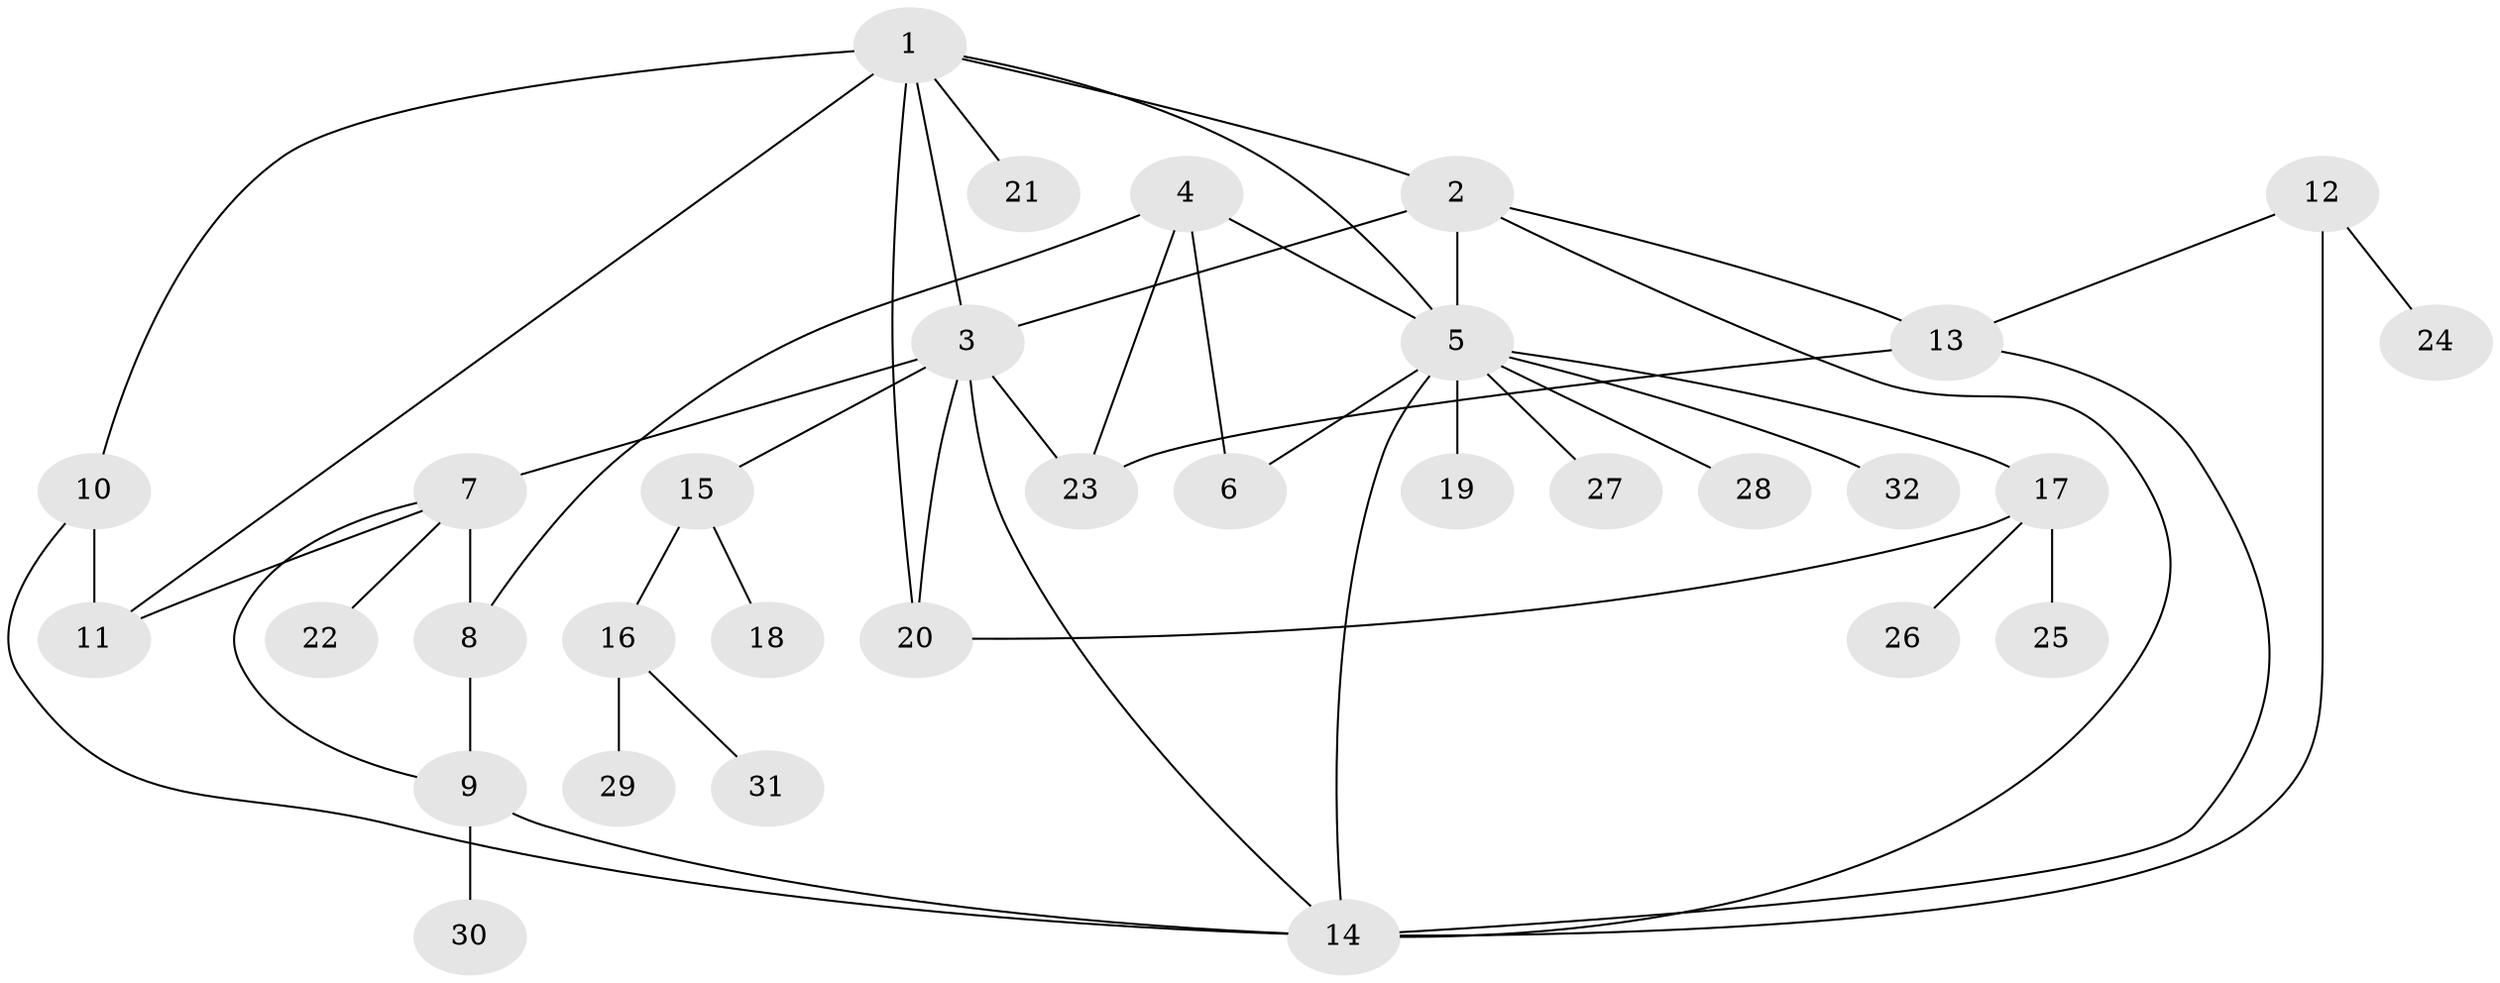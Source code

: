 // original degree distribution, {3: 0.07936507936507936, 5: 0.047619047619047616, 6: 0.031746031746031744, 4: 0.09523809523809523, 11: 0.031746031746031744, 8: 0.031746031746031744, 1: 0.5079365079365079, 2: 0.1746031746031746}
// Generated by graph-tools (version 1.1) at 2025/52/03/04/25 22:52:24]
// undirected, 32 vertices, 48 edges
graph export_dot {
  node [color=gray90,style=filled];
  1;
  2;
  3;
  4;
  5;
  6;
  7;
  8;
  9;
  10;
  11;
  12;
  13;
  14;
  15;
  16;
  17;
  18;
  19;
  20;
  21;
  22;
  23;
  24;
  25;
  26;
  27;
  28;
  29;
  30;
  31;
  32;
  1 -- 2 [weight=1.0];
  1 -- 3 [weight=1.0];
  1 -- 5 [weight=1.0];
  1 -- 10 [weight=1.0];
  1 -- 11 [weight=1.0];
  1 -- 20 [weight=1.0];
  1 -- 21 [weight=1.0];
  2 -- 3 [weight=1.0];
  2 -- 5 [weight=1.0];
  2 -- 13 [weight=1.0];
  2 -- 14 [weight=1.0];
  3 -- 7 [weight=1.0];
  3 -- 14 [weight=1.0];
  3 -- 15 [weight=1.0];
  3 -- 20 [weight=1.0];
  3 -- 23 [weight=1.0];
  4 -- 5 [weight=1.0];
  4 -- 6 [weight=1.0];
  4 -- 8 [weight=1.0];
  4 -- 23 [weight=1.0];
  5 -- 6 [weight=1.0];
  5 -- 14 [weight=1.0];
  5 -- 17 [weight=1.0];
  5 -- 19 [weight=1.0];
  5 -- 27 [weight=1.0];
  5 -- 28 [weight=1.0];
  5 -- 32 [weight=1.0];
  7 -- 8 [weight=6.0];
  7 -- 9 [weight=1.0];
  7 -- 11 [weight=1.0];
  7 -- 22 [weight=1.0];
  8 -- 9 [weight=1.0];
  9 -- 14 [weight=1.0];
  9 -- 30 [weight=1.0];
  10 -- 11 [weight=1.0];
  10 -- 14 [weight=1.0];
  12 -- 13 [weight=1.0];
  12 -- 14 [weight=1.0];
  12 -- 24 [weight=1.0];
  13 -- 14 [weight=1.0];
  13 -- 23 [weight=4.0];
  15 -- 16 [weight=1.0];
  15 -- 18 [weight=1.0];
  16 -- 29 [weight=1.0];
  16 -- 31 [weight=1.0];
  17 -- 20 [weight=1.0];
  17 -- 25 [weight=1.0];
  17 -- 26 [weight=1.0];
}
